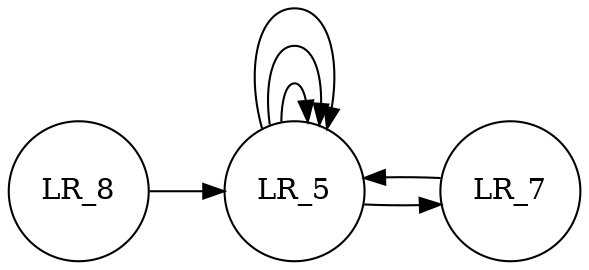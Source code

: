 digraph finite_state_machine {

	node [shape = doublecircle]; 
	node [shape = circle];
	rankdir=LR;
	LR_5 -> LR_7 ;
	LR_5 -> LR_5 ;
	LR_5 -> LR_5 ;
	LR_5 -> LR_5 ;
	LR_7 -> LR_5 ;
	LR_8 -> LR_5 ;
}
